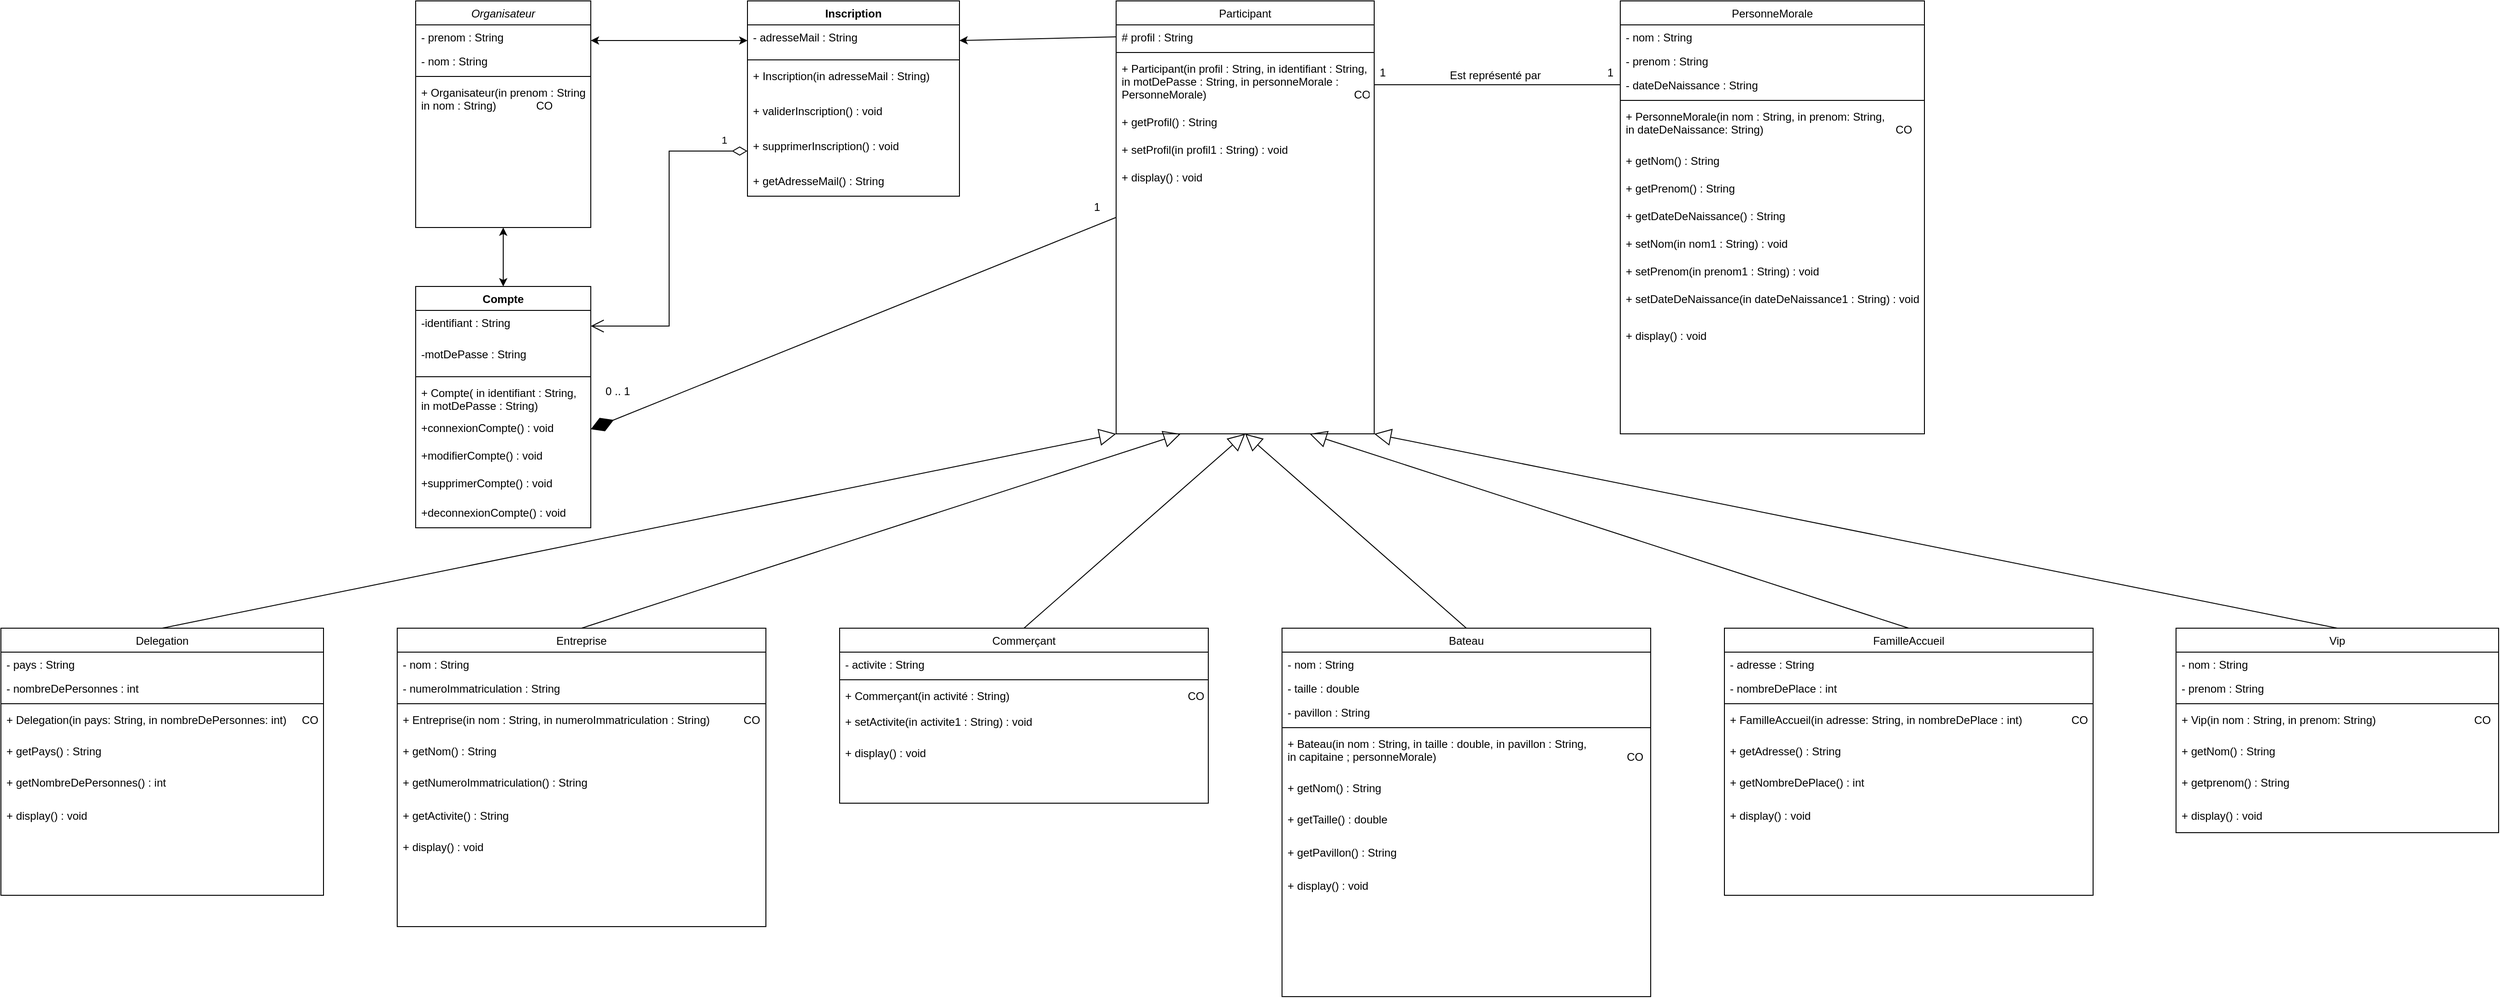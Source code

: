 <mxfile version="16.6.5" type="github">
  <diagram id="C5RBs43oDa-KdzZeNtuy" name="Page-1">
    <mxGraphModel dx="3784" dy="912" grid="1" gridSize="10" guides="1" tooltips="1" connect="1" arrows="1" fold="1" page="1" pageScale="1" pageWidth="827" pageHeight="1169" math="0" shadow="0">
      <root>
        <mxCell id="WIyWlLk6GJQsqaUBKTNV-0" />
        <mxCell id="WIyWlLk6GJQsqaUBKTNV-1" parent="WIyWlLk6GJQsqaUBKTNV-0" />
        <mxCell id="zkfFHV4jXpPFQw0GAbJ--0" value="Organisateur" style="swimlane;fontStyle=2;align=center;verticalAlign=top;childLayout=stackLayout;horizontal=1;startSize=26;horizontalStack=0;resizeParent=1;resizeLast=0;collapsible=1;marginBottom=0;rounded=0;shadow=0;strokeWidth=1;" parent="WIyWlLk6GJQsqaUBKTNV-1" vertex="1">
          <mxGeometry x="-480" y="40" width="190" height="246" as="geometry">
            <mxRectangle x="230" y="140" width="160" height="26" as="alternateBounds" />
          </mxGeometry>
        </mxCell>
        <mxCell id="46JhriLiyrzcsipe1d6Y-41" value="- prenom : String&#xa;" style="text;align=left;verticalAlign=top;spacingLeft=4;spacingRight=4;overflow=hidden;rotatable=0;points=[[0,0.5],[1,0.5]];portConstraint=eastwest;" vertex="1" parent="zkfFHV4jXpPFQw0GAbJ--0">
          <mxGeometry y="26" width="190" height="26" as="geometry" />
        </mxCell>
        <mxCell id="46JhriLiyrzcsipe1d6Y-39" value="- nom : String" style="text;align=left;verticalAlign=top;spacingLeft=4;spacingRight=4;overflow=hidden;rotatable=0;points=[[0,0.5],[1,0.5]];portConstraint=eastwest;rounded=0;shadow=0;html=0;" vertex="1" parent="zkfFHV4jXpPFQw0GAbJ--0">
          <mxGeometry y="52" width="190" height="26" as="geometry" />
        </mxCell>
        <mxCell id="zkfFHV4jXpPFQw0GAbJ--4" value="" style="line;html=1;strokeWidth=1;align=left;verticalAlign=middle;spacingTop=-1;spacingLeft=3;spacingRight=3;rotatable=0;labelPosition=right;points=[];portConstraint=eastwest;" parent="zkfFHV4jXpPFQw0GAbJ--0" vertex="1">
          <mxGeometry y="78" width="190" height="8" as="geometry" />
        </mxCell>
        <mxCell id="zkfFHV4jXpPFQw0GAbJ--5" value="+ Organisateur(in prenom : String, &#xa;in nom : String)             CO" style="text;align=left;verticalAlign=top;spacingLeft=4;spacingRight=4;overflow=hidden;rotatable=0;points=[[0,0.5],[1,0.5]];portConstraint=eastwest;" parent="zkfFHV4jXpPFQw0GAbJ--0" vertex="1">
          <mxGeometry y="86" width="190" height="40" as="geometry" />
        </mxCell>
        <mxCell id="szv_5WCVHyqC5jfXiNDb-31" value="Participant" style="swimlane;fontStyle=0;align=center;verticalAlign=top;childLayout=stackLayout;horizontal=1;startSize=26;horizontalStack=0;resizeParent=1;resizeLast=0;collapsible=1;marginBottom=0;rounded=0;shadow=0;strokeWidth=1;" parent="WIyWlLk6GJQsqaUBKTNV-1" vertex="1">
          <mxGeometry x="280" y="40" width="280" height="470" as="geometry">
            <mxRectangle x="330" y="50" width="160" height="26" as="alternateBounds" />
          </mxGeometry>
        </mxCell>
        <mxCell id="szv_5WCVHyqC5jfXiNDb-34" value="# profil : String" style="text;align=left;verticalAlign=top;spacingLeft=4;spacingRight=4;overflow=hidden;rotatable=0;points=[[0,0.5],[1,0.5]];portConstraint=eastwest;rounded=0;shadow=0;html=0;" parent="szv_5WCVHyqC5jfXiNDb-31" vertex="1">
          <mxGeometry y="26" width="280" height="26" as="geometry" />
        </mxCell>
        <mxCell id="szv_5WCVHyqC5jfXiNDb-37" value="" style="line;html=1;strokeWidth=1;align=left;verticalAlign=middle;spacingTop=-1;spacingLeft=3;spacingRight=3;rotatable=0;labelPosition=right;points=[];portConstraint=eastwest;" parent="szv_5WCVHyqC5jfXiNDb-31" vertex="1">
          <mxGeometry y="52" width="280" height="8" as="geometry" />
        </mxCell>
        <mxCell id="szv_5WCVHyqC5jfXiNDb-38" value="+ Participant(in profil : String, in identifiant : String, &#xa;in motDePasse : String, in personneMorale : &#xa;PersonneMorale)                                                CO&#xa;&#xa;" style="text;align=left;verticalAlign=top;spacingLeft=4;spacingRight=4;overflow=hidden;rotatable=0;points=[[0,0.5],[1,0.5]];portConstraint=eastwest;" parent="szv_5WCVHyqC5jfXiNDb-31" vertex="1">
          <mxGeometry y="60" width="280" height="58" as="geometry" />
        </mxCell>
        <mxCell id="szv_5WCVHyqC5jfXiNDb-43" value="+ getProfil() : String" style="text;align=left;verticalAlign=top;spacingLeft=4;spacingRight=4;overflow=hidden;rotatable=0;points=[[0,0.5],[1,0.5]];portConstraint=eastwest;" parent="szv_5WCVHyqC5jfXiNDb-31" vertex="1">
          <mxGeometry y="118" width="280" height="30" as="geometry" />
        </mxCell>
        <mxCell id="szv_5WCVHyqC5jfXiNDb-44" value="+ setProfil(in profil1 : String) : void" style="text;align=left;verticalAlign=top;spacingLeft=4;spacingRight=4;overflow=hidden;rotatable=0;points=[[0,0.5],[1,0.5]];portConstraint=eastwest;" parent="szv_5WCVHyqC5jfXiNDb-31" vertex="1">
          <mxGeometry y="148" width="280" height="30" as="geometry" />
        </mxCell>
        <mxCell id="szv_5WCVHyqC5jfXiNDb-46" value="+ display() : void" style="text;align=left;verticalAlign=top;spacingLeft=4;spacingRight=4;overflow=hidden;rotatable=0;points=[[0,0.5],[1,0.5]];portConstraint=eastwest;" parent="szv_5WCVHyqC5jfXiNDb-31" vertex="1">
          <mxGeometry y="178" width="280" height="30" as="geometry" />
        </mxCell>
        <mxCell id="szv_5WCVHyqC5jfXiNDb-47" value="PersonneMorale" style="swimlane;fontStyle=0;align=center;verticalAlign=top;childLayout=stackLayout;horizontal=1;startSize=26;horizontalStack=0;resizeParent=1;resizeLast=0;collapsible=1;marginBottom=0;rounded=0;shadow=0;strokeWidth=1;" parent="WIyWlLk6GJQsqaUBKTNV-1" vertex="1">
          <mxGeometry x="827" y="40" width="330" height="470" as="geometry">
            <mxRectangle x="330" y="50" width="160" height="26" as="alternateBounds" />
          </mxGeometry>
        </mxCell>
        <mxCell id="szv_5WCVHyqC5jfXiNDb-48" value="- nom : String" style="text;align=left;verticalAlign=top;spacingLeft=4;spacingRight=4;overflow=hidden;rotatable=0;points=[[0,0.5],[1,0.5]];portConstraint=eastwest;rounded=0;shadow=0;html=0;" parent="szv_5WCVHyqC5jfXiNDb-47" vertex="1">
          <mxGeometry y="26" width="330" height="26" as="geometry" />
        </mxCell>
        <mxCell id="szv_5WCVHyqC5jfXiNDb-49" value="- prenom : String&#xa;" style="text;align=left;verticalAlign=top;spacingLeft=4;spacingRight=4;overflow=hidden;rotatable=0;points=[[0,0.5],[1,0.5]];portConstraint=eastwest;" parent="szv_5WCVHyqC5jfXiNDb-47" vertex="1">
          <mxGeometry y="52" width="330" height="26" as="geometry" />
        </mxCell>
        <mxCell id="szv_5WCVHyqC5jfXiNDb-50" value="- dateDeNaissance : String" style="text;align=left;verticalAlign=top;spacingLeft=4;spacingRight=4;overflow=hidden;rotatable=0;points=[[0,0.5],[1,0.5]];portConstraint=eastwest;rounded=0;shadow=0;html=0;" parent="szv_5WCVHyqC5jfXiNDb-47" vertex="1">
          <mxGeometry y="78" width="330" height="26" as="geometry" />
        </mxCell>
        <mxCell id="szv_5WCVHyqC5jfXiNDb-51" value="" style="line;html=1;strokeWidth=1;align=left;verticalAlign=middle;spacingTop=-1;spacingLeft=3;spacingRight=3;rotatable=0;labelPosition=right;points=[];portConstraint=eastwest;" parent="szv_5WCVHyqC5jfXiNDb-47" vertex="1">
          <mxGeometry y="104" width="330" height="8" as="geometry" />
        </mxCell>
        <mxCell id="szv_5WCVHyqC5jfXiNDb-52" value="+ PersonneMorale(in nom : String, in prenom: String, &#xa;in dateDeNaissance: String)                                           CO" style="text;align=left;verticalAlign=top;spacingLeft=4;spacingRight=4;overflow=hidden;rotatable=0;points=[[0,0.5],[1,0.5]];portConstraint=eastwest;" parent="szv_5WCVHyqC5jfXiNDb-47" vertex="1">
          <mxGeometry y="112" width="330" height="48" as="geometry" />
        </mxCell>
        <mxCell id="szv_5WCVHyqC5jfXiNDb-53" value="+ getNom() : String" style="text;align=left;verticalAlign=top;spacingLeft=4;spacingRight=4;overflow=hidden;rotatable=0;points=[[0,0.5],[1,0.5]];portConstraint=eastwest;" parent="szv_5WCVHyqC5jfXiNDb-47" vertex="1">
          <mxGeometry y="160" width="330" height="30" as="geometry" />
        </mxCell>
        <mxCell id="szv_5WCVHyqC5jfXiNDb-54" value="+ getPrenom() : String" style="text;align=left;verticalAlign=top;spacingLeft=4;spacingRight=4;overflow=hidden;rotatable=0;points=[[0,0.5],[1,0.5]];portConstraint=eastwest;" parent="szv_5WCVHyqC5jfXiNDb-47" vertex="1">
          <mxGeometry y="190" width="330" height="30" as="geometry" />
        </mxCell>
        <mxCell id="szv_5WCVHyqC5jfXiNDb-55" value="+ getDateDeNaissance() : String" style="text;align=left;verticalAlign=top;spacingLeft=4;spacingRight=4;overflow=hidden;rotatable=0;points=[[0,0.5],[1,0.5]];portConstraint=eastwest;" parent="szv_5WCVHyqC5jfXiNDb-47" vertex="1">
          <mxGeometry y="220" width="330" height="30" as="geometry" />
        </mxCell>
        <mxCell id="szv_5WCVHyqC5jfXiNDb-56" value="+ setNom(in nom1 : String) : void" style="text;align=left;verticalAlign=top;spacingLeft=4;spacingRight=4;overflow=hidden;rotatable=0;points=[[0,0.5],[1,0.5]];portConstraint=eastwest;" parent="szv_5WCVHyqC5jfXiNDb-47" vertex="1">
          <mxGeometry y="250" width="330" height="30" as="geometry" />
        </mxCell>
        <mxCell id="szv_5WCVHyqC5jfXiNDb-59" value="+ setPrenom(in prenom1 : String) : void" style="text;align=left;verticalAlign=top;spacingLeft=4;spacingRight=4;overflow=hidden;rotatable=0;points=[[0,0.5],[1,0.5]];portConstraint=eastwest;" parent="szv_5WCVHyqC5jfXiNDb-47" vertex="1">
          <mxGeometry y="280" width="330" height="30" as="geometry" />
        </mxCell>
        <mxCell id="szv_5WCVHyqC5jfXiNDb-60" value="+ setDateDeNaissance(in dateDeNaissance1 : String) : void" style="text;align=left;verticalAlign=top;spacingLeft=4;spacingRight=4;overflow=hidden;rotatable=0;points=[[0,0.5],[1,0.5]];portConstraint=eastwest;" parent="szv_5WCVHyqC5jfXiNDb-47" vertex="1">
          <mxGeometry y="310" width="330" height="40" as="geometry" />
        </mxCell>
        <mxCell id="szv_5WCVHyqC5jfXiNDb-58" value="+ display() : void" style="text;align=left;verticalAlign=top;spacingLeft=4;spacingRight=4;overflow=hidden;rotatable=0;points=[[0,0.5],[1,0.5]];portConstraint=eastwest;" parent="szv_5WCVHyqC5jfXiNDb-47" vertex="1">
          <mxGeometry y="350" width="330" height="30" as="geometry" />
        </mxCell>
        <mxCell id="szv_5WCVHyqC5jfXiNDb-66" value="Entreprise" style="swimlane;fontStyle=0;align=center;verticalAlign=top;childLayout=stackLayout;horizontal=1;startSize=26;horizontalStack=0;resizeParent=1;resizeLast=0;collapsible=1;marginBottom=0;rounded=0;shadow=0;strokeWidth=1;" parent="WIyWlLk6GJQsqaUBKTNV-1" vertex="1">
          <mxGeometry x="-500" y="721" width="400" height="324" as="geometry">
            <mxRectangle x="130" y="380" width="160" height="26" as="alternateBounds" />
          </mxGeometry>
        </mxCell>
        <mxCell id="szv_5WCVHyqC5jfXiNDb-67" value="- nom : String" style="text;align=left;verticalAlign=top;spacingLeft=4;spacingRight=4;overflow=hidden;rotatable=0;points=[[0,0.5],[1,0.5]];portConstraint=eastwest;" parent="szv_5WCVHyqC5jfXiNDb-66" vertex="1">
          <mxGeometry y="26" width="400" height="26" as="geometry" />
        </mxCell>
        <mxCell id="szv_5WCVHyqC5jfXiNDb-68" value="- numeroImmatriculation : String" style="text;align=left;verticalAlign=top;spacingLeft=4;spacingRight=4;overflow=hidden;rotatable=0;points=[[0,0.5],[1,0.5]];portConstraint=eastwest;rounded=0;shadow=0;html=0;" parent="szv_5WCVHyqC5jfXiNDb-66" vertex="1">
          <mxGeometry y="52" width="400" height="26" as="geometry" />
        </mxCell>
        <mxCell id="szv_5WCVHyqC5jfXiNDb-69" value="" style="line;html=1;strokeWidth=1;align=left;verticalAlign=middle;spacingTop=-1;spacingLeft=3;spacingRight=3;rotatable=0;labelPosition=right;points=[];portConstraint=eastwest;" parent="szv_5WCVHyqC5jfXiNDb-66" vertex="1">
          <mxGeometry y="78" width="400" height="8" as="geometry" />
        </mxCell>
        <mxCell id="szv_5WCVHyqC5jfXiNDb-71" value="+ Entreprise(in nom : String, in numeroImmatriculation : String)           CO&#xa;" style="text;align=left;verticalAlign=top;spacingLeft=4;spacingRight=4;overflow=hidden;rotatable=0;points=[[0,0.5],[1,0.5]];portConstraint=eastwest;" parent="szv_5WCVHyqC5jfXiNDb-66" vertex="1">
          <mxGeometry y="86" width="400" height="34" as="geometry" />
        </mxCell>
        <mxCell id="szv_5WCVHyqC5jfXiNDb-72" value="+ getNom() : String" style="text;align=left;verticalAlign=top;spacingLeft=4;spacingRight=4;overflow=hidden;rotatable=0;points=[[0,0.5],[1,0.5]];portConstraint=eastwest;" parent="szv_5WCVHyqC5jfXiNDb-66" vertex="1">
          <mxGeometry y="120" width="400" height="34" as="geometry" />
        </mxCell>
        <mxCell id="szv_5WCVHyqC5jfXiNDb-73" value="+ getNumeroImmatriculation() : String" style="text;align=left;verticalAlign=top;spacingLeft=4;spacingRight=4;overflow=hidden;rotatable=0;points=[[0,0.5],[1,0.5]];portConstraint=eastwest;" parent="szv_5WCVHyqC5jfXiNDb-66" vertex="1">
          <mxGeometry y="154" width="400" height="36" as="geometry" />
        </mxCell>
        <mxCell id="szv_5WCVHyqC5jfXiNDb-108" value="+ getActivite() : String" style="text;align=left;verticalAlign=top;spacingLeft=4;spacingRight=4;overflow=hidden;rotatable=0;points=[[0,0.5],[1,0.5]];portConstraint=eastwest;" parent="szv_5WCVHyqC5jfXiNDb-66" vertex="1">
          <mxGeometry y="190" width="400" height="34" as="geometry" />
        </mxCell>
        <mxCell id="szv_5WCVHyqC5jfXiNDb-76" value="+ display() : void" style="text;align=left;verticalAlign=top;spacingLeft=4;spacingRight=4;overflow=hidden;rotatable=0;points=[[0,0.5],[1,0.5]];portConstraint=eastwest;" parent="szv_5WCVHyqC5jfXiNDb-66" vertex="1">
          <mxGeometry y="224" width="400" height="32" as="geometry" />
        </mxCell>
        <mxCell id="szv_5WCVHyqC5jfXiNDb-92" value="Delegation" style="swimlane;fontStyle=0;align=center;verticalAlign=top;childLayout=stackLayout;horizontal=1;startSize=26;horizontalStack=0;resizeParent=1;resizeLast=0;collapsible=1;marginBottom=0;rounded=0;shadow=0;strokeWidth=1;" parent="WIyWlLk6GJQsqaUBKTNV-1" vertex="1">
          <mxGeometry x="-930" y="721" width="350" height="290" as="geometry">
            <mxRectangle x="130" y="380" width="160" height="26" as="alternateBounds" />
          </mxGeometry>
        </mxCell>
        <mxCell id="szv_5WCVHyqC5jfXiNDb-93" value="- pays : String" style="text;align=left;verticalAlign=top;spacingLeft=4;spacingRight=4;overflow=hidden;rotatable=0;points=[[0,0.5],[1,0.5]];portConstraint=eastwest;" parent="szv_5WCVHyqC5jfXiNDb-92" vertex="1">
          <mxGeometry y="26" width="350" height="26" as="geometry" />
        </mxCell>
        <mxCell id="szv_5WCVHyqC5jfXiNDb-94" value="- nombreDePersonnes : int" style="text;align=left;verticalAlign=top;spacingLeft=4;spacingRight=4;overflow=hidden;rotatable=0;points=[[0,0.5],[1,0.5]];portConstraint=eastwest;rounded=0;shadow=0;html=0;" parent="szv_5WCVHyqC5jfXiNDb-92" vertex="1">
          <mxGeometry y="52" width="350" height="26" as="geometry" />
        </mxCell>
        <mxCell id="szv_5WCVHyqC5jfXiNDb-95" value="" style="line;html=1;strokeWidth=1;align=left;verticalAlign=middle;spacingTop=-1;spacingLeft=3;spacingRight=3;rotatable=0;labelPosition=right;points=[];portConstraint=eastwest;" parent="szv_5WCVHyqC5jfXiNDb-92" vertex="1">
          <mxGeometry y="78" width="350" height="8" as="geometry" />
        </mxCell>
        <mxCell id="szv_5WCVHyqC5jfXiNDb-96" value="+ Delegation(in pays: String, in nombreDePersonnes: int)     CO&#xa;" style="text;align=left;verticalAlign=top;spacingLeft=4;spacingRight=4;overflow=hidden;rotatable=0;points=[[0,0.5],[1,0.5]];portConstraint=eastwest;" parent="szv_5WCVHyqC5jfXiNDb-92" vertex="1">
          <mxGeometry y="86" width="350" height="34" as="geometry" />
        </mxCell>
        <mxCell id="szv_5WCVHyqC5jfXiNDb-97" value="+ getPays() : String" style="text;align=left;verticalAlign=top;spacingLeft=4;spacingRight=4;overflow=hidden;rotatable=0;points=[[0,0.5],[1,0.5]];portConstraint=eastwest;" parent="szv_5WCVHyqC5jfXiNDb-92" vertex="1">
          <mxGeometry y="120" width="350" height="34" as="geometry" />
        </mxCell>
        <mxCell id="szv_5WCVHyqC5jfXiNDb-98" value="+ getNombreDePersonnes() : int" style="text;align=left;verticalAlign=top;spacingLeft=4;spacingRight=4;overflow=hidden;rotatable=0;points=[[0,0.5],[1,0.5]];portConstraint=eastwest;" parent="szv_5WCVHyqC5jfXiNDb-92" vertex="1">
          <mxGeometry y="154" width="350" height="36" as="geometry" />
        </mxCell>
        <mxCell id="szv_5WCVHyqC5jfXiNDb-101" value="+ display() : void" style="text;align=left;verticalAlign=top;spacingLeft=4;spacingRight=4;overflow=hidden;rotatable=0;points=[[0,0.5],[1,0.5]];portConstraint=eastwest;" parent="szv_5WCVHyqC5jfXiNDb-92" vertex="1">
          <mxGeometry y="190" width="350" height="32" as="geometry" />
        </mxCell>
        <mxCell id="szv_5WCVHyqC5jfXiNDb-102" value="Commerçant" style="swimlane;fontStyle=0;align=center;verticalAlign=top;childLayout=stackLayout;horizontal=1;startSize=26;horizontalStack=0;resizeParent=1;resizeLast=0;collapsible=1;marginBottom=0;rounded=0;shadow=0;strokeWidth=1;" parent="WIyWlLk6GJQsqaUBKTNV-1" vertex="1">
          <mxGeometry x="-20" y="721" width="400" height="190" as="geometry">
            <mxRectangle x="130" y="380" width="160" height="26" as="alternateBounds" />
          </mxGeometry>
        </mxCell>
        <mxCell id="szv_5WCVHyqC5jfXiNDb-103" value="- activite : String" style="text;align=left;verticalAlign=top;spacingLeft=4;spacingRight=4;overflow=hidden;rotatable=0;points=[[0,0.5],[1,0.5]];portConstraint=eastwest;" parent="szv_5WCVHyqC5jfXiNDb-102" vertex="1">
          <mxGeometry y="26" width="400" height="26" as="geometry" />
        </mxCell>
        <mxCell id="szv_5WCVHyqC5jfXiNDb-106" value="" style="line;html=1;strokeWidth=1;align=left;verticalAlign=middle;spacingTop=-1;spacingLeft=3;spacingRight=3;rotatable=0;labelPosition=right;points=[];portConstraint=eastwest;" parent="szv_5WCVHyqC5jfXiNDb-102" vertex="1">
          <mxGeometry y="52" width="400" height="8" as="geometry" />
        </mxCell>
        <mxCell id="szv_5WCVHyqC5jfXiNDb-107" value="+ Commerçant(in activité : String)                                                          CO&#xa;" style="text;align=left;verticalAlign=top;spacingLeft=4;spacingRight=4;overflow=hidden;rotatable=0;points=[[0,0.5],[1,0.5]];portConstraint=eastwest;" parent="szv_5WCVHyqC5jfXiNDb-102" vertex="1">
          <mxGeometry y="60" width="400" height="28" as="geometry" />
        </mxCell>
        <mxCell id="szv_5WCVHyqC5jfXiNDb-111" value="+ setActivite(in activite1 : String) : void" style="text;align=left;verticalAlign=top;spacingLeft=4;spacingRight=4;overflow=hidden;rotatable=0;points=[[0,0.5],[1,0.5]];portConstraint=eastwest;" parent="szv_5WCVHyqC5jfXiNDb-102" vertex="1">
          <mxGeometry y="88" width="400" height="34" as="geometry" />
        </mxCell>
        <mxCell id="szv_5WCVHyqC5jfXiNDb-114" value="+ display() : void" style="text;align=left;verticalAlign=top;spacingLeft=4;spacingRight=4;overflow=hidden;rotatable=0;points=[[0,0.5],[1,0.5]];portConstraint=eastwest;" parent="szv_5WCVHyqC5jfXiNDb-102" vertex="1">
          <mxGeometry y="122" width="400" height="32" as="geometry" />
        </mxCell>
        <mxCell id="szv_5WCVHyqC5jfXiNDb-115" value="Bateau&#xa;" style="swimlane;fontStyle=0;align=center;verticalAlign=top;childLayout=stackLayout;horizontal=1;startSize=26;horizontalStack=0;resizeParent=1;resizeLast=0;collapsible=1;marginBottom=0;rounded=0;shadow=0;strokeWidth=1;" parent="WIyWlLk6GJQsqaUBKTNV-1" vertex="1">
          <mxGeometry x="460" y="721" width="400" height="400" as="geometry">
            <mxRectangle x="130" y="380" width="160" height="26" as="alternateBounds" />
          </mxGeometry>
        </mxCell>
        <mxCell id="szv_5WCVHyqC5jfXiNDb-116" value="- nom : String" style="text;align=left;verticalAlign=top;spacingLeft=4;spacingRight=4;overflow=hidden;rotatable=0;points=[[0,0.5],[1,0.5]];portConstraint=eastwest;" parent="szv_5WCVHyqC5jfXiNDb-115" vertex="1">
          <mxGeometry y="26" width="400" height="26" as="geometry" />
        </mxCell>
        <mxCell id="szv_5WCVHyqC5jfXiNDb-117" value="- taille : double" style="text;align=left;verticalAlign=top;spacingLeft=4;spacingRight=4;overflow=hidden;rotatable=0;points=[[0,0.5],[1,0.5]];portConstraint=eastwest;" parent="szv_5WCVHyqC5jfXiNDb-115" vertex="1">
          <mxGeometry y="52" width="400" height="26" as="geometry" />
        </mxCell>
        <mxCell id="szv_5WCVHyqC5jfXiNDb-118" value="- pavillon : String" style="text;align=left;verticalAlign=top;spacingLeft=4;spacingRight=4;overflow=hidden;rotatable=0;points=[[0,0.5],[1,0.5]];portConstraint=eastwest;rounded=0;shadow=0;html=0;" parent="szv_5WCVHyqC5jfXiNDb-115" vertex="1">
          <mxGeometry y="78" width="400" height="26" as="geometry" />
        </mxCell>
        <mxCell id="szv_5WCVHyqC5jfXiNDb-119" value="" style="line;html=1;strokeWidth=1;align=left;verticalAlign=middle;spacingTop=-1;spacingLeft=3;spacingRight=3;rotatable=0;labelPosition=right;points=[];portConstraint=eastwest;" parent="szv_5WCVHyqC5jfXiNDb-115" vertex="1">
          <mxGeometry y="104" width="400" height="8" as="geometry" />
        </mxCell>
        <mxCell id="szv_5WCVHyqC5jfXiNDb-120" value="+ Bateau(in nom : String, in taille : double, in pavillon : String,&#xa;in capitaine ; personneMorale)                                                              CO&#xa;" style="text;align=left;verticalAlign=top;spacingLeft=4;spacingRight=4;overflow=hidden;rotatable=0;points=[[0,0.5],[1,0.5]];portConstraint=eastwest;" parent="szv_5WCVHyqC5jfXiNDb-115" vertex="1">
          <mxGeometry y="112" width="400" height="48" as="geometry" />
        </mxCell>
        <mxCell id="szv_5WCVHyqC5jfXiNDb-121" value="+ getNom() : String" style="text;align=left;verticalAlign=top;spacingLeft=4;spacingRight=4;overflow=hidden;rotatable=0;points=[[0,0.5],[1,0.5]];portConstraint=eastwest;" parent="szv_5WCVHyqC5jfXiNDb-115" vertex="1">
          <mxGeometry y="160" width="400" height="34" as="geometry" />
        </mxCell>
        <mxCell id="szv_5WCVHyqC5jfXiNDb-122" value="+ getTaille() : double" style="text;align=left;verticalAlign=top;spacingLeft=4;spacingRight=4;overflow=hidden;rotatable=0;points=[[0,0.5],[1,0.5]];portConstraint=eastwest;" parent="szv_5WCVHyqC5jfXiNDb-115" vertex="1">
          <mxGeometry y="194" width="400" height="36" as="geometry" />
        </mxCell>
        <mxCell id="szv_5WCVHyqC5jfXiNDb-123" value="+ getPavillon() : String" style="text;align=left;verticalAlign=top;spacingLeft=4;spacingRight=4;overflow=hidden;rotatable=0;points=[[0,0.5],[1,0.5]];portConstraint=eastwest;" parent="szv_5WCVHyqC5jfXiNDb-115" vertex="1">
          <mxGeometry y="230" width="400" height="36" as="geometry" />
        </mxCell>
        <mxCell id="szv_5WCVHyqC5jfXiNDb-127" value="+ display() : void" style="text;align=left;verticalAlign=top;spacingLeft=4;spacingRight=4;overflow=hidden;rotatable=0;points=[[0,0.5],[1,0.5]];portConstraint=eastwest;" parent="szv_5WCVHyqC5jfXiNDb-115" vertex="1">
          <mxGeometry y="266" width="400" height="32" as="geometry" />
        </mxCell>
        <mxCell id="szv_5WCVHyqC5jfXiNDb-128" value="FamilleAccueil" style="swimlane;fontStyle=0;align=center;verticalAlign=top;childLayout=stackLayout;horizontal=1;startSize=26;horizontalStack=0;resizeParent=1;resizeLast=0;collapsible=1;marginBottom=0;rounded=0;shadow=0;strokeWidth=1;" parent="WIyWlLk6GJQsqaUBKTNV-1" vertex="1">
          <mxGeometry x="940" y="721" width="400" height="290" as="geometry">
            <mxRectangle x="130" y="380" width="160" height="26" as="alternateBounds" />
          </mxGeometry>
        </mxCell>
        <mxCell id="szv_5WCVHyqC5jfXiNDb-129" value="- adresse : String" style="text;align=left;verticalAlign=top;spacingLeft=4;spacingRight=4;overflow=hidden;rotatable=0;points=[[0,0.5],[1,0.5]];portConstraint=eastwest;" parent="szv_5WCVHyqC5jfXiNDb-128" vertex="1">
          <mxGeometry y="26" width="400" height="26" as="geometry" />
        </mxCell>
        <mxCell id="szv_5WCVHyqC5jfXiNDb-130" value="- nombreDePlace : int" style="text;align=left;verticalAlign=top;spacingLeft=4;spacingRight=4;overflow=hidden;rotatable=0;points=[[0,0.5],[1,0.5]];portConstraint=eastwest;" parent="szv_5WCVHyqC5jfXiNDb-128" vertex="1">
          <mxGeometry y="52" width="400" height="26" as="geometry" />
        </mxCell>
        <mxCell id="szv_5WCVHyqC5jfXiNDb-132" value="" style="line;html=1;strokeWidth=1;align=left;verticalAlign=middle;spacingTop=-1;spacingLeft=3;spacingRight=3;rotatable=0;labelPosition=right;points=[];portConstraint=eastwest;" parent="szv_5WCVHyqC5jfXiNDb-128" vertex="1">
          <mxGeometry y="78" width="400" height="8" as="geometry" />
        </mxCell>
        <mxCell id="szv_5WCVHyqC5jfXiNDb-133" value="+ FamilleAccueil(in adresse: String, in nombreDePlace : int)                CO&#xa;" style="text;align=left;verticalAlign=top;spacingLeft=4;spacingRight=4;overflow=hidden;rotatable=0;points=[[0,0.5],[1,0.5]];portConstraint=eastwest;" parent="szv_5WCVHyqC5jfXiNDb-128" vertex="1">
          <mxGeometry y="86" width="400" height="34" as="geometry" />
        </mxCell>
        <mxCell id="szv_5WCVHyqC5jfXiNDb-134" value="+ getAdresse() : String" style="text;align=left;verticalAlign=top;spacingLeft=4;spacingRight=4;overflow=hidden;rotatable=0;points=[[0,0.5],[1,0.5]];portConstraint=eastwest;" parent="szv_5WCVHyqC5jfXiNDb-128" vertex="1">
          <mxGeometry y="120" width="400" height="34" as="geometry" />
        </mxCell>
        <mxCell id="szv_5WCVHyqC5jfXiNDb-135" value="+ getNombreDePlace() : int" style="text;align=left;verticalAlign=top;spacingLeft=4;spacingRight=4;overflow=hidden;rotatable=0;points=[[0,0.5],[1,0.5]];portConstraint=eastwest;" parent="szv_5WCVHyqC5jfXiNDb-128" vertex="1">
          <mxGeometry y="154" width="400" height="36" as="geometry" />
        </mxCell>
        <mxCell id="szv_5WCVHyqC5jfXiNDb-140" value="+ display() : void" style="text;align=left;verticalAlign=top;spacingLeft=4;spacingRight=4;overflow=hidden;rotatable=0;points=[[0,0.5],[1,0.5]];portConstraint=eastwest;" parent="szv_5WCVHyqC5jfXiNDb-128" vertex="1">
          <mxGeometry y="190" width="400" height="32" as="geometry" />
        </mxCell>
        <mxCell id="szv_5WCVHyqC5jfXiNDb-141" value="Vip" style="swimlane;fontStyle=0;align=center;verticalAlign=top;childLayout=stackLayout;horizontal=1;startSize=26;horizontalStack=0;resizeParent=1;resizeLast=0;collapsible=1;marginBottom=0;rounded=0;shadow=0;strokeWidth=1;" parent="WIyWlLk6GJQsqaUBKTNV-1" vertex="1">
          <mxGeometry x="1430" y="721" width="350" height="222" as="geometry">
            <mxRectangle x="130" y="380" width="160" height="26" as="alternateBounds" />
          </mxGeometry>
        </mxCell>
        <mxCell id="szv_5WCVHyqC5jfXiNDb-142" value="- nom : String" style="text;align=left;verticalAlign=top;spacingLeft=4;spacingRight=4;overflow=hidden;rotatable=0;points=[[0,0.5],[1,0.5]];portConstraint=eastwest;" parent="szv_5WCVHyqC5jfXiNDb-141" vertex="1">
          <mxGeometry y="26" width="350" height="26" as="geometry" />
        </mxCell>
        <mxCell id="szv_5WCVHyqC5jfXiNDb-143" value="- prenom : String" style="text;align=left;verticalAlign=top;spacingLeft=4;spacingRight=4;overflow=hidden;rotatable=0;points=[[0,0.5],[1,0.5]];portConstraint=eastwest;rounded=0;shadow=0;html=0;" parent="szv_5WCVHyqC5jfXiNDb-141" vertex="1">
          <mxGeometry y="52" width="350" height="26" as="geometry" />
        </mxCell>
        <mxCell id="szv_5WCVHyqC5jfXiNDb-144" value="" style="line;html=1;strokeWidth=1;align=left;verticalAlign=middle;spacingTop=-1;spacingLeft=3;spacingRight=3;rotatable=0;labelPosition=right;points=[];portConstraint=eastwest;" parent="szv_5WCVHyqC5jfXiNDb-141" vertex="1">
          <mxGeometry y="78" width="350" height="8" as="geometry" />
        </mxCell>
        <mxCell id="szv_5WCVHyqC5jfXiNDb-145" value="+ Vip(in nom : String, in prenom: String)                                CO&#xa;" style="text;align=left;verticalAlign=top;spacingLeft=4;spacingRight=4;overflow=hidden;rotatable=0;points=[[0,0.5],[1,0.5]];portConstraint=eastwest;" parent="szv_5WCVHyqC5jfXiNDb-141" vertex="1">
          <mxGeometry y="86" width="350" height="34" as="geometry" />
        </mxCell>
        <mxCell id="szv_5WCVHyqC5jfXiNDb-146" value="+ getNom() : String" style="text;align=left;verticalAlign=top;spacingLeft=4;spacingRight=4;overflow=hidden;rotatable=0;points=[[0,0.5],[1,0.5]];portConstraint=eastwest;" parent="szv_5WCVHyqC5jfXiNDb-141" vertex="1">
          <mxGeometry y="120" width="350" height="34" as="geometry" />
        </mxCell>
        <mxCell id="szv_5WCVHyqC5jfXiNDb-147" value="+ getprenom() : String" style="text;align=left;verticalAlign=top;spacingLeft=4;spacingRight=4;overflow=hidden;rotatable=0;points=[[0,0.5],[1,0.5]];portConstraint=eastwest;" parent="szv_5WCVHyqC5jfXiNDb-141" vertex="1">
          <mxGeometry y="154" width="350" height="36" as="geometry" />
        </mxCell>
        <mxCell id="szv_5WCVHyqC5jfXiNDb-150" value="+ display() : void" style="text;align=left;verticalAlign=top;spacingLeft=4;spacingRight=4;overflow=hidden;rotatable=0;points=[[0,0.5],[1,0.5]];portConstraint=eastwest;" parent="szv_5WCVHyqC5jfXiNDb-141" vertex="1">
          <mxGeometry y="190" width="350" height="32" as="geometry" />
        </mxCell>
        <mxCell id="e-TtdRq0Q2JPjRbQR-Bk-0" value="" style="endArrow=none;html=1;rounded=0;entryX=0;entryY=0.5;entryDx=0;entryDy=0;exitX=1;exitY=0.5;exitDx=0;exitDy=0;" parent="WIyWlLk6GJQsqaUBKTNV-1" target="szv_5WCVHyqC5jfXiNDb-50" edge="1">
          <mxGeometry width="50" height="50" relative="1" as="geometry">
            <mxPoint x="560.0" y="131" as="sourcePoint" />
            <mxPoint x="400" y="180" as="targetPoint" />
            <Array as="points" />
          </mxGeometry>
        </mxCell>
        <mxCell id="e-TtdRq0Q2JPjRbQR-Bk-1" value="Est représenté par" style="text;html=1;resizable=0;points=[];;align=center;verticalAlign=middle;labelBackgroundColor=none;rounded=0;shadow=0;strokeWidth=1;fontSize=12;" parent="WIyWlLk6GJQsqaUBKTNV-1" vertex="1" connectable="0">
          <mxGeometry x="699.997" y="120.004" as="geometry">
            <mxPoint x="-9" y="1" as="offset" />
          </mxGeometry>
        </mxCell>
        <mxCell id="e-TtdRq0Q2JPjRbQR-Bk-2" value="1" style="text;align=left;verticalAlign=top;spacingLeft=4;spacingRight=4;overflow=hidden;rotatable=0;points=[[0,0.5],[1,0.5]];portConstraint=eastwest;rounded=0;shadow=0;html=0;" parent="WIyWlLk6GJQsqaUBKTNV-1" vertex="1">
          <mxGeometry x="560" y="104" width="20" height="26" as="geometry" />
        </mxCell>
        <mxCell id="e-TtdRq0Q2JPjRbQR-Bk-3" value="1" style="text;align=left;verticalAlign=top;spacingLeft=4;spacingRight=4;overflow=hidden;rotatable=0;points=[[0,0.5],[1,0.5]];portConstraint=eastwest;rounded=0;shadow=0;html=0;" parent="WIyWlLk6GJQsqaUBKTNV-1" vertex="1">
          <mxGeometry x="807" y="104" width="20" height="26" as="geometry" />
        </mxCell>
        <mxCell id="46JhriLiyrzcsipe1d6Y-5" value="Inscription" style="swimlane;fontStyle=1;align=center;verticalAlign=top;childLayout=stackLayout;horizontal=1;startSize=26;horizontalStack=0;resizeParent=1;resizeParentMax=0;resizeLast=0;collapsible=1;marginBottom=0;" vertex="1" parent="WIyWlLk6GJQsqaUBKTNV-1">
          <mxGeometry x="-120" y="40" width="230" height="212" as="geometry" />
        </mxCell>
        <mxCell id="46JhriLiyrzcsipe1d6Y-7" value="- adresseMail : String" style="text;strokeColor=none;fillColor=none;align=left;verticalAlign=top;spacingLeft=4;spacingRight=4;overflow=hidden;rotatable=0;points=[[0,0.5],[1,0.5]];portConstraint=eastwest;horizontal=1;treeFolding=0;treeMoving=0;enumerate=0;comic=0;part=0;dropTarget=0;autosize=0;html=1;perimeter=rectanglePerimeter;" vertex="1" parent="46JhriLiyrzcsipe1d6Y-5">
          <mxGeometry y="26" width="230" height="34" as="geometry" />
        </mxCell>
        <mxCell id="46JhriLiyrzcsipe1d6Y-8" value="" style="line;strokeWidth=1;fillColor=none;align=left;verticalAlign=middle;spacingTop=-1;spacingLeft=3;spacingRight=3;rotatable=0;labelPosition=right;points=[];portConstraint=eastwest;" vertex="1" parent="46JhriLiyrzcsipe1d6Y-5">
          <mxGeometry y="60" width="230" height="8" as="geometry" />
        </mxCell>
        <mxCell id="46JhriLiyrzcsipe1d6Y-9" value="+ Inscription(in adresseMail : String)" style="text;strokeColor=none;fillColor=none;align=left;verticalAlign=top;spacingLeft=4;spacingRight=4;overflow=hidden;rotatable=0;points=[[0,0.5],[1,0.5]];portConstraint=eastwest;" vertex="1" parent="46JhriLiyrzcsipe1d6Y-5">
          <mxGeometry y="68" width="230" height="38" as="geometry" />
        </mxCell>
        <mxCell id="46JhriLiyrzcsipe1d6Y-42" value="+ validerInscription() : void" style="text;strokeColor=none;fillColor=none;align=left;verticalAlign=top;spacingLeft=4;spacingRight=4;overflow=hidden;rotatable=0;points=[[0,0.5],[1,0.5]];portConstraint=eastwest;" vertex="1" parent="46JhriLiyrzcsipe1d6Y-5">
          <mxGeometry y="106" width="230" height="38" as="geometry" />
        </mxCell>
        <mxCell id="46JhriLiyrzcsipe1d6Y-48" value="+ supprimerInscription() : void" style="text;strokeColor=none;fillColor=none;align=left;verticalAlign=top;spacingLeft=4;spacingRight=4;overflow=hidden;rotatable=0;points=[[0,0.5],[1,0.5]];portConstraint=eastwest;" vertex="1" parent="46JhriLiyrzcsipe1d6Y-5">
          <mxGeometry y="144" width="230" height="38" as="geometry" />
        </mxCell>
        <mxCell id="46JhriLiyrzcsipe1d6Y-56" value="+ getAdresseMail() : String" style="text;align=left;verticalAlign=top;spacingLeft=4;spacingRight=4;overflow=hidden;rotatable=0;points=[[0,0.5],[1,0.5]];portConstraint=eastwest;" vertex="1" parent="46JhriLiyrzcsipe1d6Y-5">
          <mxGeometry y="182" width="230" height="30" as="geometry" />
        </mxCell>
        <mxCell id="46JhriLiyrzcsipe1d6Y-11" value="Compte" style="swimlane;fontStyle=1;align=center;verticalAlign=top;childLayout=stackLayout;horizontal=1;startSize=26;horizontalStack=0;resizeParent=1;resizeParentMax=0;resizeLast=0;collapsible=1;marginBottom=0;" vertex="1" parent="WIyWlLk6GJQsqaUBKTNV-1">
          <mxGeometry x="-480" y="350" width="190" height="262" as="geometry" />
        </mxCell>
        <mxCell id="46JhriLiyrzcsipe1d6Y-12" value="-identifiant : String" style="text;strokeColor=none;fillColor=none;align=left;verticalAlign=top;spacingLeft=4;spacingRight=4;overflow=hidden;rotatable=0;points=[[0,0.5],[1,0.5]];portConstraint=eastwest;" vertex="1" parent="46JhriLiyrzcsipe1d6Y-11">
          <mxGeometry y="26" width="190" height="34" as="geometry" />
        </mxCell>
        <mxCell id="46JhriLiyrzcsipe1d6Y-13" value="-motDePasse : String" style="text;strokeColor=none;fillColor=none;align=left;verticalAlign=top;spacingLeft=4;spacingRight=4;overflow=hidden;rotatable=0;points=[[0,0.5],[1,0.5]];portConstraint=eastwest;" vertex="1" parent="46JhriLiyrzcsipe1d6Y-11">
          <mxGeometry y="60" width="190" height="34" as="geometry" />
        </mxCell>
        <mxCell id="46JhriLiyrzcsipe1d6Y-14" value="" style="line;strokeWidth=1;fillColor=none;align=left;verticalAlign=middle;spacingTop=-1;spacingLeft=3;spacingRight=3;rotatable=0;labelPosition=right;points=[];portConstraint=eastwest;" vertex="1" parent="46JhriLiyrzcsipe1d6Y-11">
          <mxGeometry y="94" width="190" height="8" as="geometry" />
        </mxCell>
        <mxCell id="46JhriLiyrzcsipe1d6Y-30" value="+ Compte( in identifiant : String,&#xa;in motDePasse : String)" style="text;strokeColor=none;fillColor=none;align=left;verticalAlign=top;spacingLeft=4;spacingRight=4;overflow=hidden;rotatable=0;points=[[0,0.5],[1,0.5]];portConstraint=eastwest;" vertex="1" parent="46JhriLiyrzcsipe1d6Y-11">
          <mxGeometry y="102" width="190" height="38" as="geometry" />
        </mxCell>
        <mxCell id="46JhriLiyrzcsipe1d6Y-16" value="+connexionCompte() : void" style="text;strokeColor=none;fillColor=none;align=left;verticalAlign=top;spacingLeft=4;spacingRight=4;overflow=hidden;rotatable=0;points=[[0,0.5],[1,0.5]];portConstraint=eastwest;" vertex="1" parent="46JhriLiyrzcsipe1d6Y-11">
          <mxGeometry y="140" width="190" height="30" as="geometry" />
        </mxCell>
        <mxCell id="46JhriLiyrzcsipe1d6Y-17" value="+modifierCompte() : void" style="text;strokeColor=none;fillColor=none;align=left;verticalAlign=top;spacingLeft=4;spacingRight=4;overflow=hidden;rotatable=0;points=[[0,0.5],[1,0.5]];portConstraint=eastwest;" vertex="1" parent="46JhriLiyrzcsipe1d6Y-11">
          <mxGeometry y="170" width="190" height="30" as="geometry" />
        </mxCell>
        <mxCell id="46JhriLiyrzcsipe1d6Y-43" value="+supprimerCompte() : void" style="text;strokeColor=none;fillColor=none;align=left;verticalAlign=top;spacingLeft=4;spacingRight=4;overflow=hidden;rotatable=0;points=[[0,0.5],[1,0.5]];portConstraint=eastwest;" vertex="1" parent="46JhriLiyrzcsipe1d6Y-11">
          <mxGeometry y="200" width="190" height="32" as="geometry" />
        </mxCell>
        <mxCell id="46JhriLiyrzcsipe1d6Y-18" value="+deconnexionCompte() : void" style="text;strokeColor=none;fillColor=none;align=left;verticalAlign=top;spacingLeft=4;spacingRight=4;overflow=hidden;rotatable=0;points=[[0,0.5],[1,0.5]];portConstraint=eastwest;" vertex="1" parent="46JhriLiyrzcsipe1d6Y-11">
          <mxGeometry y="232" width="190" height="30" as="geometry" />
        </mxCell>
        <mxCell id="46JhriLiyrzcsipe1d6Y-19" value="&lt;br&gt;" style="endArrow=block;endSize=16;endFill=0;html=1;rounded=0;exitX=0.5;exitY=0;exitDx=0;exitDy=0;entryX=0;entryY=1;entryDx=0;entryDy=0;" edge="1" parent="WIyWlLk6GJQsqaUBKTNV-1" source="szv_5WCVHyqC5jfXiNDb-92" target="szv_5WCVHyqC5jfXiNDb-31">
          <mxGeometry x="-0.125" y="-40" width="160" relative="1" as="geometry">
            <mxPoint x="-768.96" y="720" as="sourcePoint" />
            <mxPoint x="330" y="580" as="targetPoint" />
            <mxPoint as="offset" />
          </mxGeometry>
        </mxCell>
        <mxCell id="46JhriLiyrzcsipe1d6Y-20" value="&lt;br&gt;" style="endArrow=block;endSize=16;endFill=0;html=1;rounded=0;exitX=0.5;exitY=0;exitDx=0;exitDy=0;entryX=0.25;entryY=1;entryDx=0;entryDy=0;" edge="1" parent="WIyWlLk6GJQsqaUBKTNV-1" source="szv_5WCVHyqC5jfXiNDb-66" target="szv_5WCVHyqC5jfXiNDb-31">
          <mxGeometry x="-0.125" y="-40" width="160" relative="1" as="geometry">
            <mxPoint x="-745" y="731" as="sourcePoint" />
            <mxPoint x="290.0" y="520" as="targetPoint" />
            <mxPoint as="offset" />
          </mxGeometry>
        </mxCell>
        <mxCell id="46JhriLiyrzcsipe1d6Y-21" value="&lt;br&gt;" style="endArrow=block;endSize=16;endFill=0;html=1;rounded=0;exitX=0.5;exitY=0;exitDx=0;exitDy=0;entryX=0.5;entryY=1;entryDx=0;entryDy=0;" edge="1" parent="WIyWlLk6GJQsqaUBKTNV-1" source="szv_5WCVHyqC5jfXiNDb-102" target="szv_5WCVHyqC5jfXiNDb-31">
          <mxGeometry x="-0.125" y="-40" width="160" relative="1" as="geometry">
            <mxPoint x="-735" y="741" as="sourcePoint" />
            <mxPoint x="300.0" y="530" as="targetPoint" />
            <mxPoint as="offset" />
          </mxGeometry>
        </mxCell>
        <mxCell id="46JhriLiyrzcsipe1d6Y-22" value="&lt;br&gt;" style="endArrow=block;endSize=16;endFill=0;html=1;rounded=0;exitX=0.5;exitY=0;exitDx=0;exitDy=0;entryX=0.5;entryY=1;entryDx=0;entryDy=0;" edge="1" parent="WIyWlLk6GJQsqaUBKTNV-1" source="szv_5WCVHyqC5jfXiNDb-115" target="szv_5WCVHyqC5jfXiNDb-31">
          <mxGeometry x="-0.125" y="-40" width="160" relative="1" as="geometry">
            <mxPoint x="190.0" y="731" as="sourcePoint" />
            <mxPoint x="430" y="520" as="targetPoint" />
            <mxPoint as="offset" />
          </mxGeometry>
        </mxCell>
        <mxCell id="46JhriLiyrzcsipe1d6Y-23" value="&lt;br&gt;" style="endArrow=block;endSize=16;endFill=0;html=1;rounded=0;exitX=0.5;exitY=0;exitDx=0;exitDy=0;entryX=0.75;entryY=1;entryDx=0;entryDy=0;" edge="1" parent="WIyWlLk6GJQsqaUBKTNV-1" source="szv_5WCVHyqC5jfXiNDb-128" target="szv_5WCVHyqC5jfXiNDb-31">
          <mxGeometry x="-0.125" y="-40" width="160" relative="1" as="geometry">
            <mxPoint x="200.0" y="741" as="sourcePoint" />
            <mxPoint x="440" y="530" as="targetPoint" />
            <mxPoint as="offset" />
          </mxGeometry>
        </mxCell>
        <mxCell id="46JhriLiyrzcsipe1d6Y-24" value="&lt;br&gt;" style="endArrow=block;endSize=16;endFill=0;html=1;rounded=0;exitX=0.5;exitY=0;exitDx=0;exitDy=0;entryX=1;entryY=1;entryDx=0;entryDy=0;" edge="1" parent="WIyWlLk6GJQsqaUBKTNV-1" source="szv_5WCVHyqC5jfXiNDb-141" target="szv_5WCVHyqC5jfXiNDb-31">
          <mxGeometry x="-0.125" y="-40" width="160" relative="1" as="geometry">
            <mxPoint x="210.0" y="751" as="sourcePoint" />
            <mxPoint x="450" y="540" as="targetPoint" />
            <mxPoint as="offset" />
          </mxGeometry>
        </mxCell>
        <mxCell id="46JhriLiyrzcsipe1d6Y-34" value="" style="endArrow=classic;html=1;rounded=0;entryX=1;entryY=0.5;entryDx=0;entryDy=0;exitX=0;exitY=0.5;exitDx=0;exitDy=0;" edge="1" parent="WIyWlLk6GJQsqaUBKTNV-1" source="szv_5WCVHyqC5jfXiNDb-34" target="46JhriLiyrzcsipe1d6Y-7">
          <mxGeometry width="50" height="50" relative="1" as="geometry">
            <mxPoint x="20" y="310" as="sourcePoint" />
            <mxPoint x="70" y="260" as="targetPoint" />
          </mxGeometry>
        </mxCell>
        <mxCell id="46JhriLiyrzcsipe1d6Y-37" value="" style="endArrow=classic;startArrow=classic;html=1;rounded=0;entryX=0;entryY=0.5;entryDx=0;entryDy=0;" edge="1" parent="WIyWlLk6GJQsqaUBKTNV-1" target="46JhriLiyrzcsipe1d6Y-7">
          <mxGeometry width="50" height="50" relative="1" as="geometry">
            <mxPoint x="-290" y="83" as="sourcePoint" />
            <mxPoint x="70" y="260" as="targetPoint" />
          </mxGeometry>
        </mxCell>
        <mxCell id="46JhriLiyrzcsipe1d6Y-38" value="" style="endArrow=classic;startArrow=classic;html=1;rounded=0;entryX=0.5;entryY=0;entryDx=0;entryDy=0;exitX=0.5;exitY=1;exitDx=0;exitDy=0;" edge="1" parent="WIyWlLk6GJQsqaUBKTNV-1" source="zkfFHV4jXpPFQw0GAbJ--0" target="46JhriLiyrzcsipe1d6Y-11">
          <mxGeometry width="50" height="50" relative="1" as="geometry">
            <mxPoint x="-400" y="280" as="sourcePoint" />
            <mxPoint x="-110" y="93" as="targetPoint" />
          </mxGeometry>
        </mxCell>
        <mxCell id="46JhriLiyrzcsipe1d6Y-45" value="1" style="text;align=left;verticalAlign=top;spacingLeft=4;spacingRight=4;overflow=hidden;rotatable=0;points=[[0,0.5],[1,0.5]];portConstraint=eastwest;rounded=0;shadow=0;html=0;" vertex="1" parent="WIyWlLk6GJQsqaUBKTNV-1">
          <mxGeometry x="250" y="250" width="20" height="26" as="geometry" />
        </mxCell>
        <mxCell id="46JhriLiyrzcsipe1d6Y-47" value="0 .. 1" style="text;align=left;verticalAlign=top;spacingLeft=4;spacingRight=4;overflow=hidden;rotatable=0;points=[[0,0.5],[1,0.5]];portConstraint=eastwest;rounded=0;shadow=0;html=0;" vertex="1" parent="WIyWlLk6GJQsqaUBKTNV-1">
          <mxGeometry x="-280" y="450" width="70" height="26" as="geometry" />
        </mxCell>
        <mxCell id="46JhriLiyrzcsipe1d6Y-49" value="1" style="endArrow=open;html=1;endSize=12;startArrow=diamondThin;startSize=14;startFill=0;edgeStyle=orthogonalEdgeStyle;align=left;verticalAlign=bottom;rounded=0;exitX=0;exitY=0.5;exitDx=0;exitDy=0;entryX=1;entryY=0.5;entryDx=0;entryDy=0;" edge="1" parent="WIyWlLk6GJQsqaUBKTNV-1" source="46JhriLiyrzcsipe1d6Y-48" target="46JhriLiyrzcsipe1d6Y-12">
          <mxGeometry x="-0.833" y="-3" relative="1" as="geometry">
            <mxPoint x="90" y="280" as="sourcePoint" />
            <mxPoint x="250" y="280" as="targetPoint" />
            <mxPoint as="offset" />
          </mxGeometry>
        </mxCell>
        <mxCell id="46JhriLiyrzcsipe1d6Y-50" value="" style="endArrow=diamondThin;endFill=1;endSize=24;html=1;rounded=0;entryX=1;entryY=0.5;entryDx=0;entryDy=0;exitX=0;exitY=0.5;exitDx=0;exitDy=0;" edge="1" parent="WIyWlLk6GJQsqaUBKTNV-1" source="szv_5WCVHyqC5jfXiNDb-31" target="46JhriLiyrzcsipe1d6Y-16">
          <mxGeometry width="160" relative="1" as="geometry">
            <mxPoint x="90" y="280" as="sourcePoint" />
            <mxPoint x="250" y="280" as="targetPoint" />
          </mxGeometry>
        </mxCell>
      </root>
    </mxGraphModel>
  </diagram>
</mxfile>
